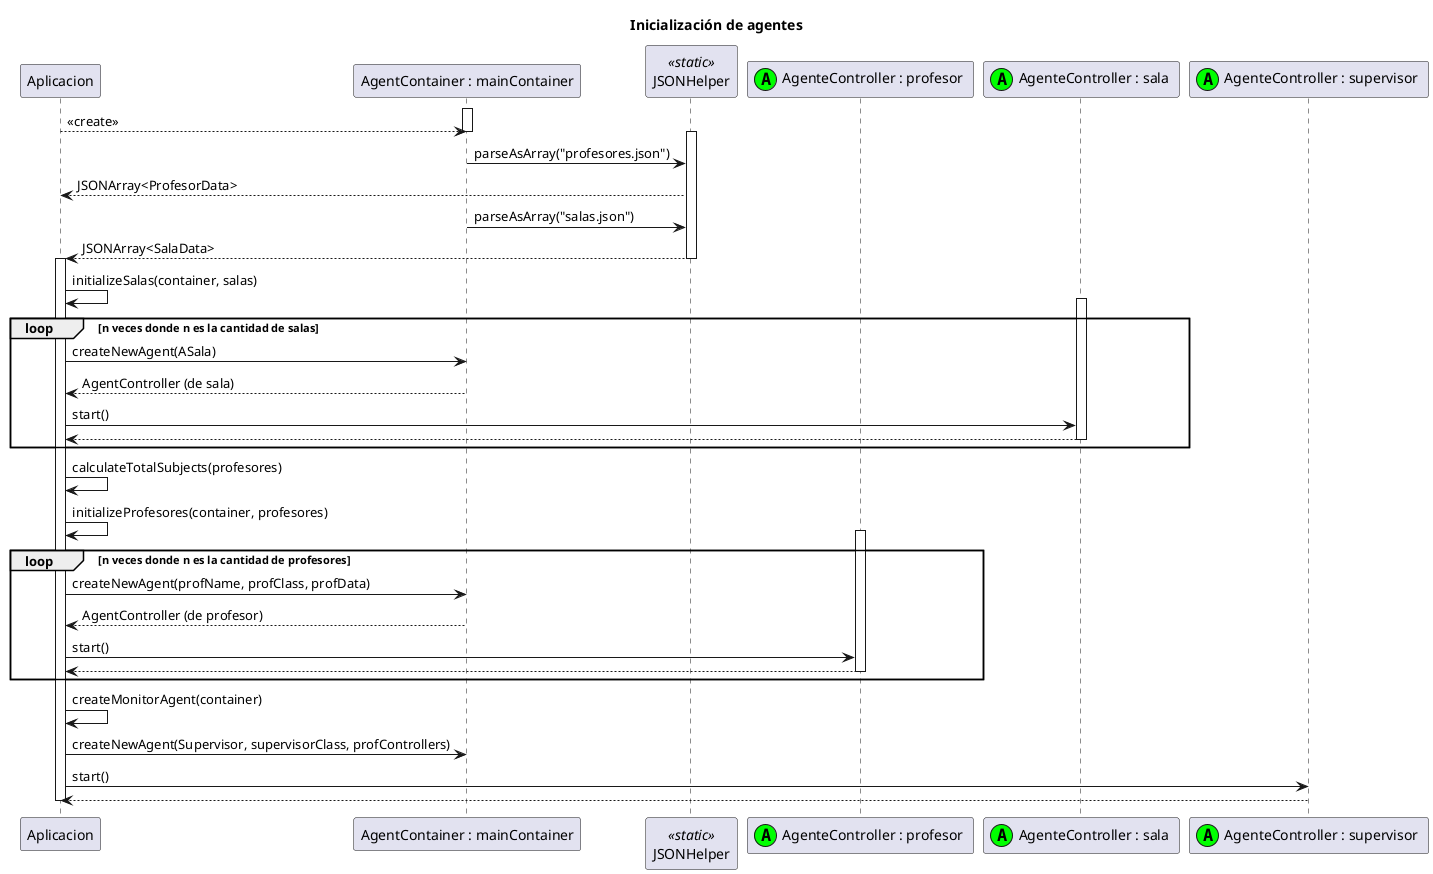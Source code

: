 @startuml
'https://plantuml.com/sequence-diagram
!$AGENT_COLOR = "#FF7700"
!$AGENT_LETTER = "A"
!$AGENT_CONTROLLER_COLOR = "#00FF00"

'define the agents'
title Inicialización de agentes


participant "Aplicacion" as App

participant "AgentContainer : mainContainer" as AC
participant "JSONHelper" as JH <<static>>

participant "AgenteController : profesor " as ACP <<$AGENT_LETTER, $AGENT_CONTROLLER_COLOR>>
participant "AgenteController : sala " as ACS <<$AGENT_LETTER, $AGENT_CONTROLLER_COLOR>>
participant "AgenteController : supervisor " as ACSU <<$AGENT_LETTER, $AGENT_CONTROLLER_COLOR>>
'add DirectoryFacilitator as static participant'



activate AC
App --> AC : <<create>>
deactivate AC

activate JH
AC -> JH : parseAsArray("profesores.json")
JH --> App : JSONArray<ProfesorData>

AC -> JH : parseAsArray("salas.json")
JH --> App : JSONArray<SalaData>
deactivate JH

activate App
App -> App : initializeSalas(container, salas)
'lo mismo para las salas'
loop n veces donde n es la cantidad de salas
    activate ACS
    App -> AC : createNewAgent(ASala)
    AC --> App : AgentController (de sala)
    App -> ACS : start()
    ACS --> App
    deactivate ACS
end


App -> App : calculateTotalSubjects(profesores)
App -> App : initializeProfesores(container, profesores)

'iterate n times n being the professors count and create n agents'
loop n veces donde n es la cantidad de profesores
    activate ACP
    App -> AC : createNewAgent(profName, profClass, profData)
    AC --> App : AgentController (de profesor)
    App -> ACP : start()
    ACP --> App
    deactivate ACP
end

App -> App : createMonitorAgent(container)
App -> AC : createNewAgent(Supervisor, supervisorClass, profControllers)
App -> ACSU : start()
ACSU --> App
deactivate App

@enduml